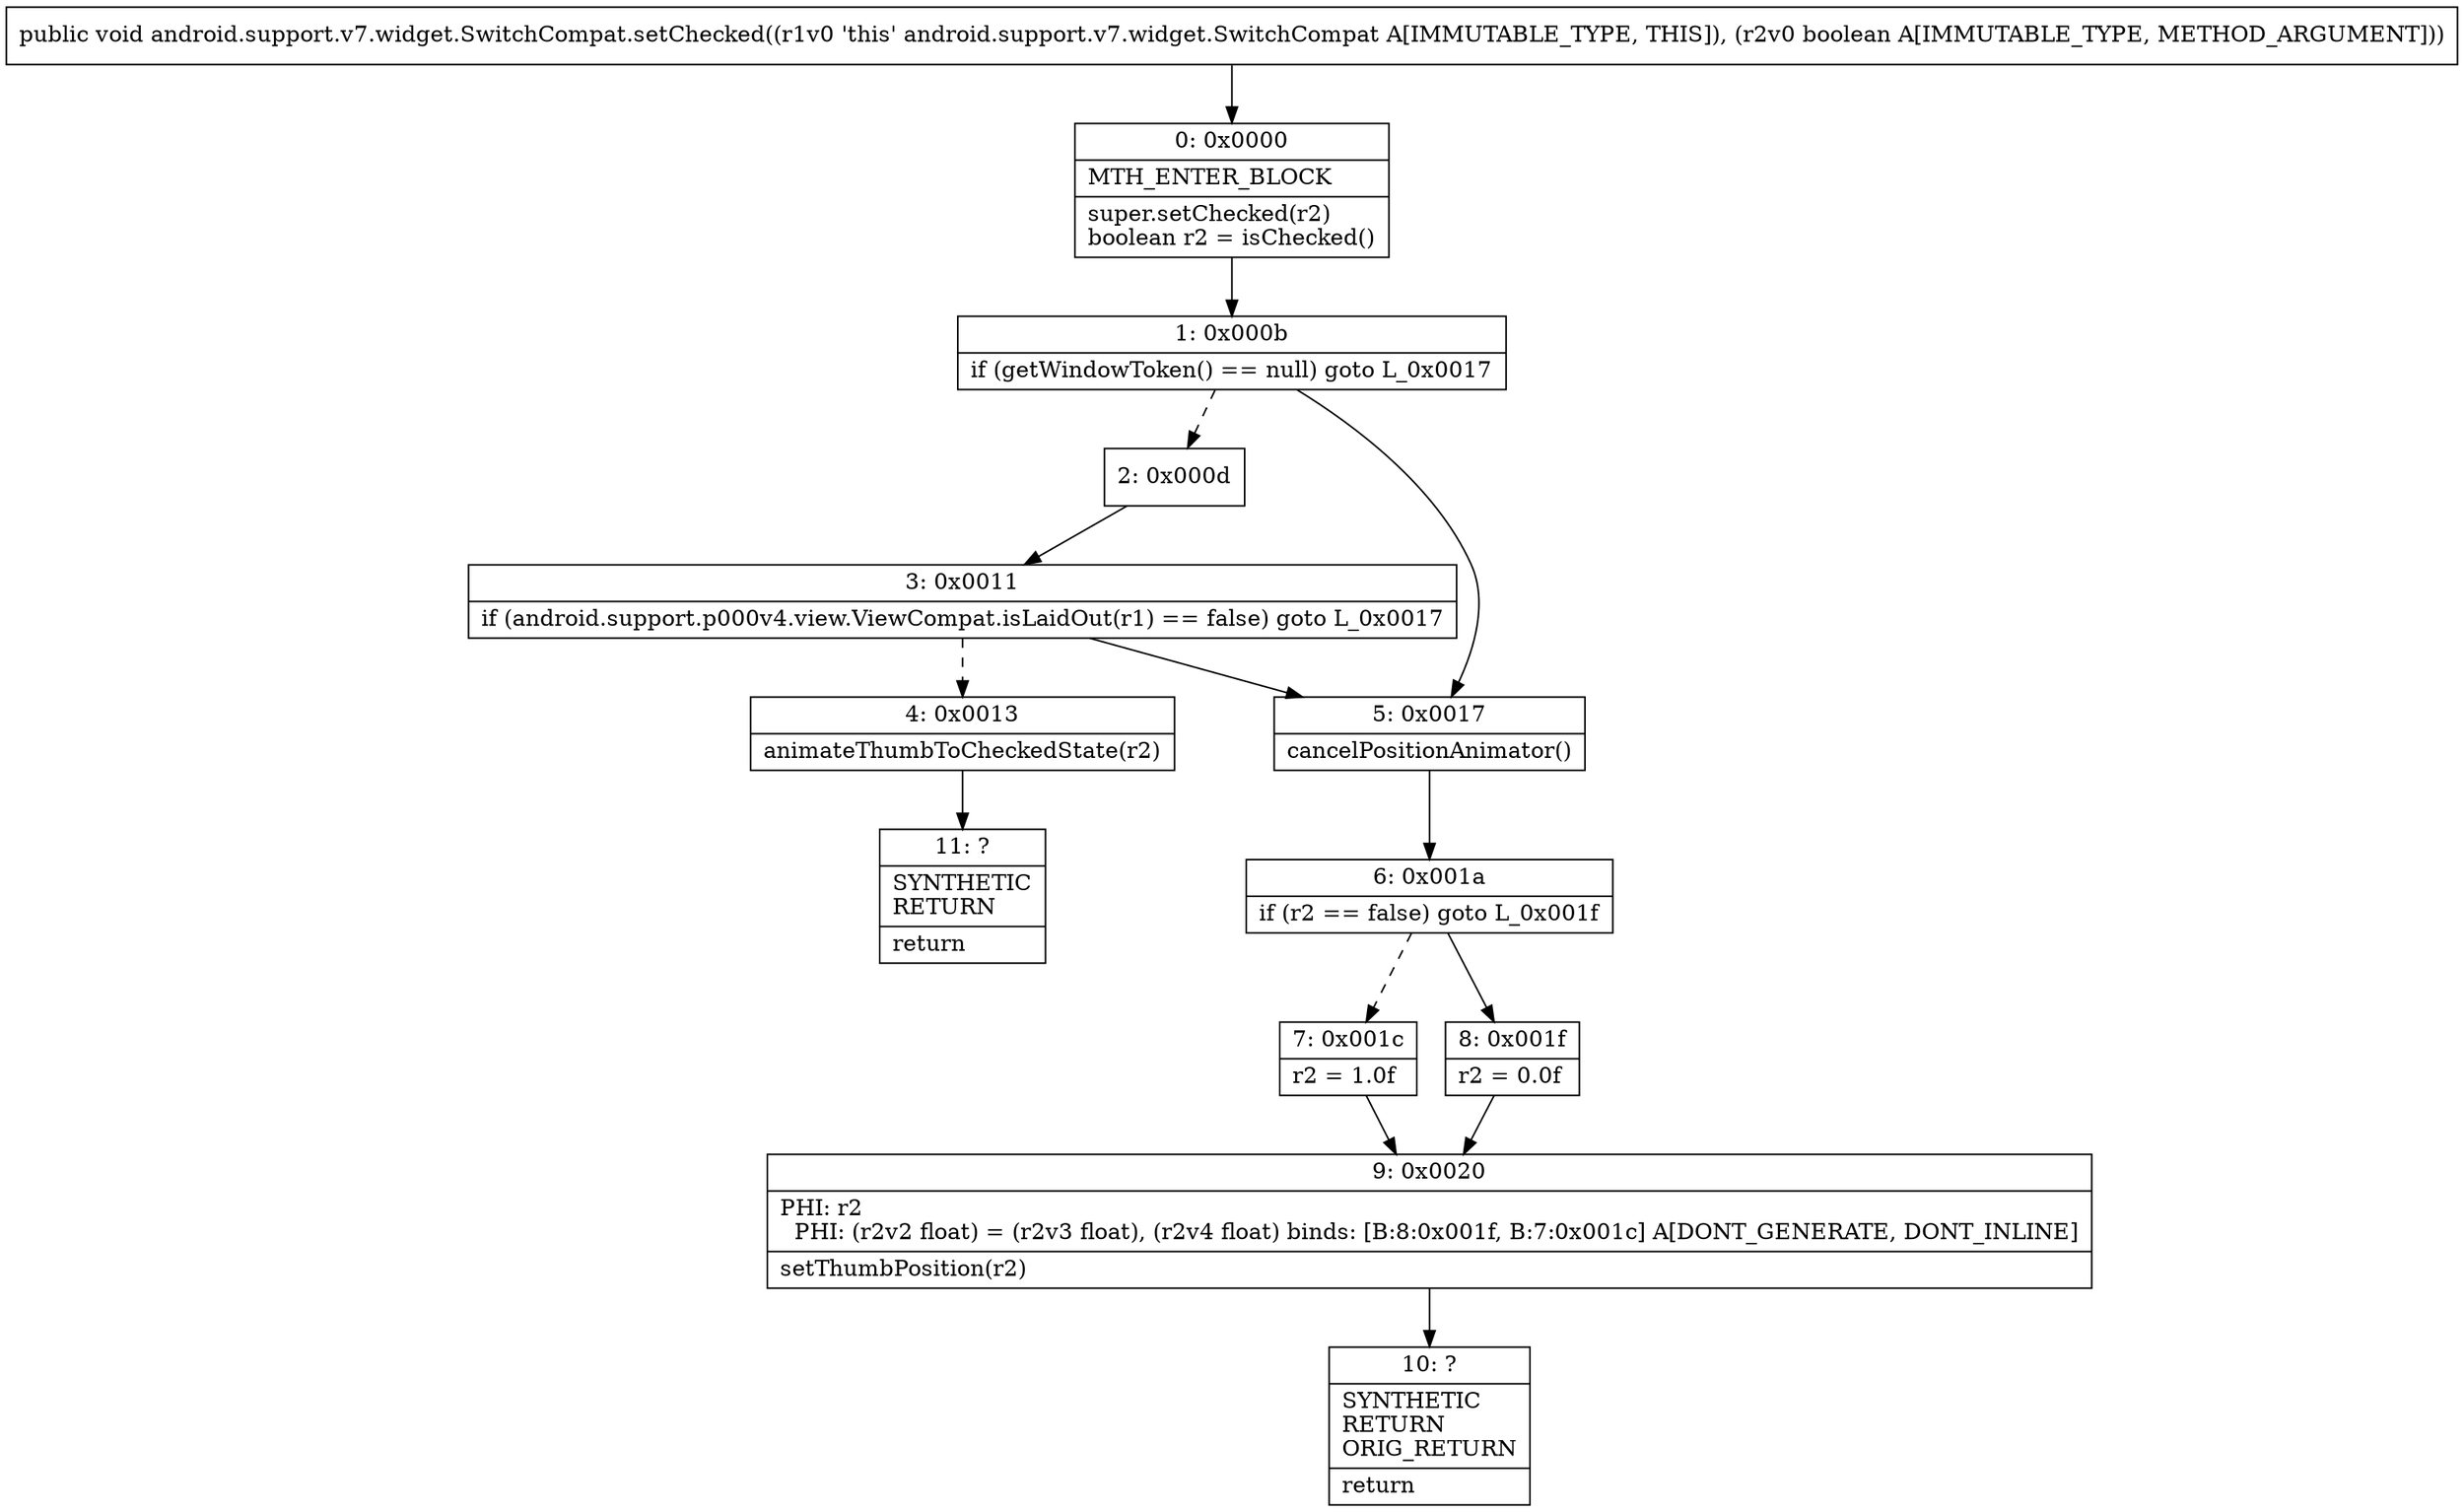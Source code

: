 digraph "CFG forandroid.support.v7.widget.SwitchCompat.setChecked(Z)V" {
Node_0 [shape=record,label="{0\:\ 0x0000|MTH_ENTER_BLOCK\l|super.setChecked(r2)\lboolean r2 = isChecked()\l}"];
Node_1 [shape=record,label="{1\:\ 0x000b|if (getWindowToken() == null) goto L_0x0017\l}"];
Node_2 [shape=record,label="{2\:\ 0x000d}"];
Node_3 [shape=record,label="{3\:\ 0x0011|if (android.support.p000v4.view.ViewCompat.isLaidOut(r1) == false) goto L_0x0017\l}"];
Node_4 [shape=record,label="{4\:\ 0x0013|animateThumbToCheckedState(r2)\l}"];
Node_5 [shape=record,label="{5\:\ 0x0017|cancelPositionAnimator()\l}"];
Node_6 [shape=record,label="{6\:\ 0x001a|if (r2 == false) goto L_0x001f\l}"];
Node_7 [shape=record,label="{7\:\ 0x001c|r2 = 1.0f\l}"];
Node_8 [shape=record,label="{8\:\ 0x001f|r2 = 0.0f\l}"];
Node_9 [shape=record,label="{9\:\ 0x0020|PHI: r2 \l  PHI: (r2v2 float) = (r2v3 float), (r2v4 float) binds: [B:8:0x001f, B:7:0x001c] A[DONT_GENERATE, DONT_INLINE]\l|setThumbPosition(r2)\l}"];
Node_10 [shape=record,label="{10\:\ ?|SYNTHETIC\lRETURN\lORIG_RETURN\l|return\l}"];
Node_11 [shape=record,label="{11\:\ ?|SYNTHETIC\lRETURN\l|return\l}"];
MethodNode[shape=record,label="{public void android.support.v7.widget.SwitchCompat.setChecked((r1v0 'this' android.support.v7.widget.SwitchCompat A[IMMUTABLE_TYPE, THIS]), (r2v0 boolean A[IMMUTABLE_TYPE, METHOD_ARGUMENT])) }"];
MethodNode -> Node_0;
Node_0 -> Node_1;
Node_1 -> Node_2[style=dashed];
Node_1 -> Node_5;
Node_2 -> Node_3;
Node_3 -> Node_4[style=dashed];
Node_3 -> Node_5;
Node_4 -> Node_11;
Node_5 -> Node_6;
Node_6 -> Node_7[style=dashed];
Node_6 -> Node_8;
Node_7 -> Node_9;
Node_8 -> Node_9;
Node_9 -> Node_10;
}

